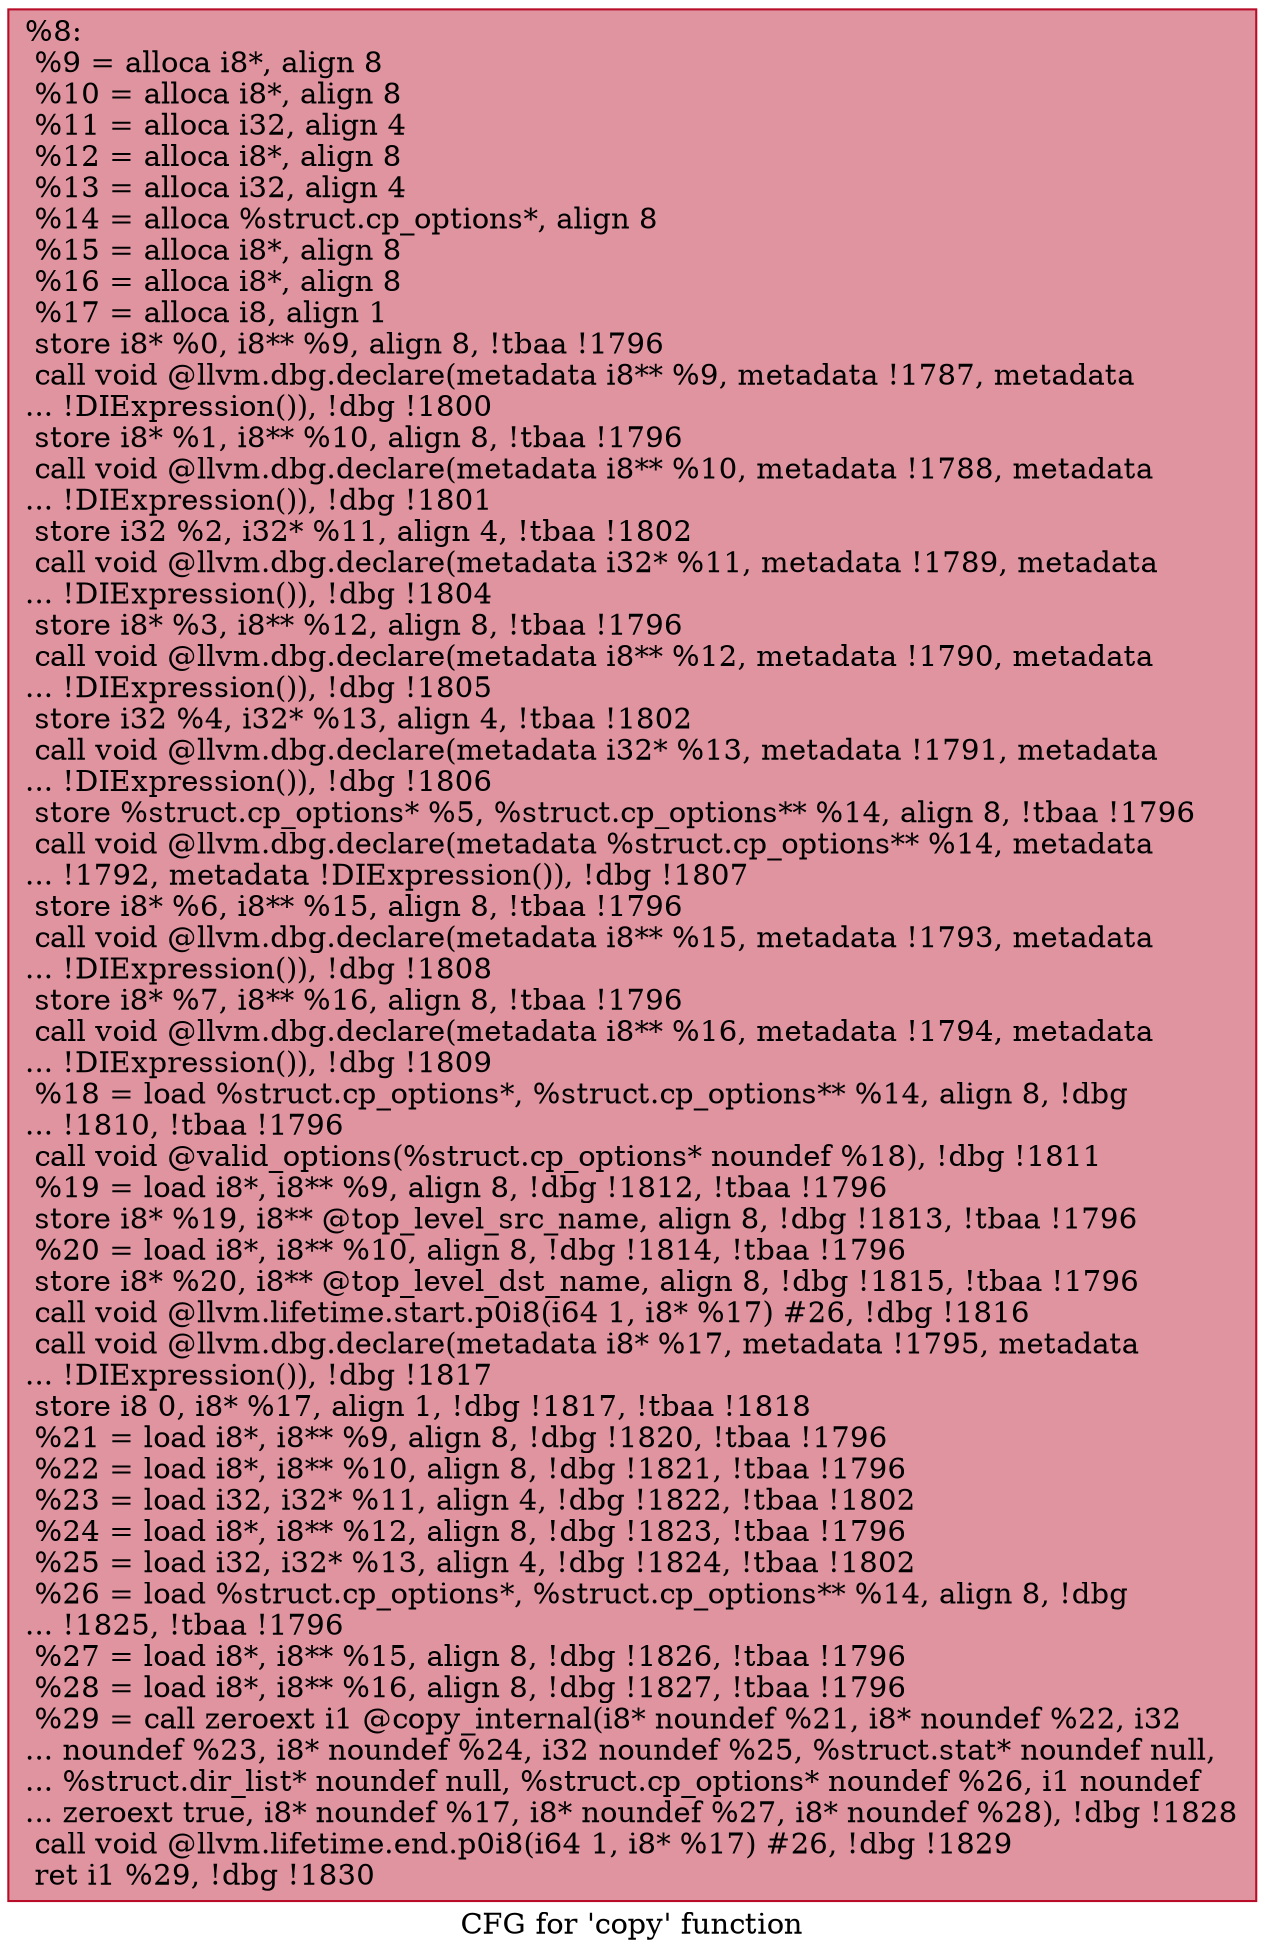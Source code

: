 digraph "CFG for 'copy' function" {
	label="CFG for 'copy' function";

	Node0x172fb00 [shape=record,color="#b70d28ff", style=filled, fillcolor="#b70d2870",label="{%8:\l  %9 = alloca i8*, align 8\l  %10 = alloca i8*, align 8\l  %11 = alloca i32, align 4\l  %12 = alloca i8*, align 8\l  %13 = alloca i32, align 4\l  %14 = alloca %struct.cp_options*, align 8\l  %15 = alloca i8*, align 8\l  %16 = alloca i8*, align 8\l  %17 = alloca i8, align 1\l  store i8* %0, i8** %9, align 8, !tbaa !1796\l  call void @llvm.dbg.declare(metadata i8** %9, metadata !1787, metadata\l... !DIExpression()), !dbg !1800\l  store i8* %1, i8** %10, align 8, !tbaa !1796\l  call void @llvm.dbg.declare(metadata i8** %10, metadata !1788, metadata\l... !DIExpression()), !dbg !1801\l  store i32 %2, i32* %11, align 4, !tbaa !1802\l  call void @llvm.dbg.declare(metadata i32* %11, metadata !1789, metadata\l... !DIExpression()), !dbg !1804\l  store i8* %3, i8** %12, align 8, !tbaa !1796\l  call void @llvm.dbg.declare(metadata i8** %12, metadata !1790, metadata\l... !DIExpression()), !dbg !1805\l  store i32 %4, i32* %13, align 4, !tbaa !1802\l  call void @llvm.dbg.declare(metadata i32* %13, metadata !1791, metadata\l... !DIExpression()), !dbg !1806\l  store %struct.cp_options* %5, %struct.cp_options** %14, align 8, !tbaa !1796\l  call void @llvm.dbg.declare(metadata %struct.cp_options** %14, metadata\l... !1792, metadata !DIExpression()), !dbg !1807\l  store i8* %6, i8** %15, align 8, !tbaa !1796\l  call void @llvm.dbg.declare(metadata i8** %15, metadata !1793, metadata\l... !DIExpression()), !dbg !1808\l  store i8* %7, i8** %16, align 8, !tbaa !1796\l  call void @llvm.dbg.declare(metadata i8** %16, metadata !1794, metadata\l... !DIExpression()), !dbg !1809\l  %18 = load %struct.cp_options*, %struct.cp_options** %14, align 8, !dbg\l... !1810, !tbaa !1796\l  call void @valid_options(%struct.cp_options* noundef %18), !dbg !1811\l  %19 = load i8*, i8** %9, align 8, !dbg !1812, !tbaa !1796\l  store i8* %19, i8** @top_level_src_name, align 8, !dbg !1813, !tbaa !1796\l  %20 = load i8*, i8** %10, align 8, !dbg !1814, !tbaa !1796\l  store i8* %20, i8** @top_level_dst_name, align 8, !dbg !1815, !tbaa !1796\l  call void @llvm.lifetime.start.p0i8(i64 1, i8* %17) #26, !dbg !1816\l  call void @llvm.dbg.declare(metadata i8* %17, metadata !1795, metadata\l... !DIExpression()), !dbg !1817\l  store i8 0, i8* %17, align 1, !dbg !1817, !tbaa !1818\l  %21 = load i8*, i8** %9, align 8, !dbg !1820, !tbaa !1796\l  %22 = load i8*, i8** %10, align 8, !dbg !1821, !tbaa !1796\l  %23 = load i32, i32* %11, align 4, !dbg !1822, !tbaa !1802\l  %24 = load i8*, i8** %12, align 8, !dbg !1823, !tbaa !1796\l  %25 = load i32, i32* %13, align 4, !dbg !1824, !tbaa !1802\l  %26 = load %struct.cp_options*, %struct.cp_options** %14, align 8, !dbg\l... !1825, !tbaa !1796\l  %27 = load i8*, i8** %15, align 8, !dbg !1826, !tbaa !1796\l  %28 = load i8*, i8** %16, align 8, !dbg !1827, !tbaa !1796\l  %29 = call zeroext i1 @copy_internal(i8* noundef %21, i8* noundef %22, i32\l... noundef %23, i8* noundef %24, i32 noundef %25, %struct.stat* noundef null,\l... %struct.dir_list* noundef null, %struct.cp_options* noundef %26, i1 noundef\l... zeroext true, i8* noundef %17, i8* noundef %27, i8* noundef %28), !dbg !1828\l  call void @llvm.lifetime.end.p0i8(i64 1, i8* %17) #26, !dbg !1829\l  ret i1 %29, !dbg !1830\l}"];
}

